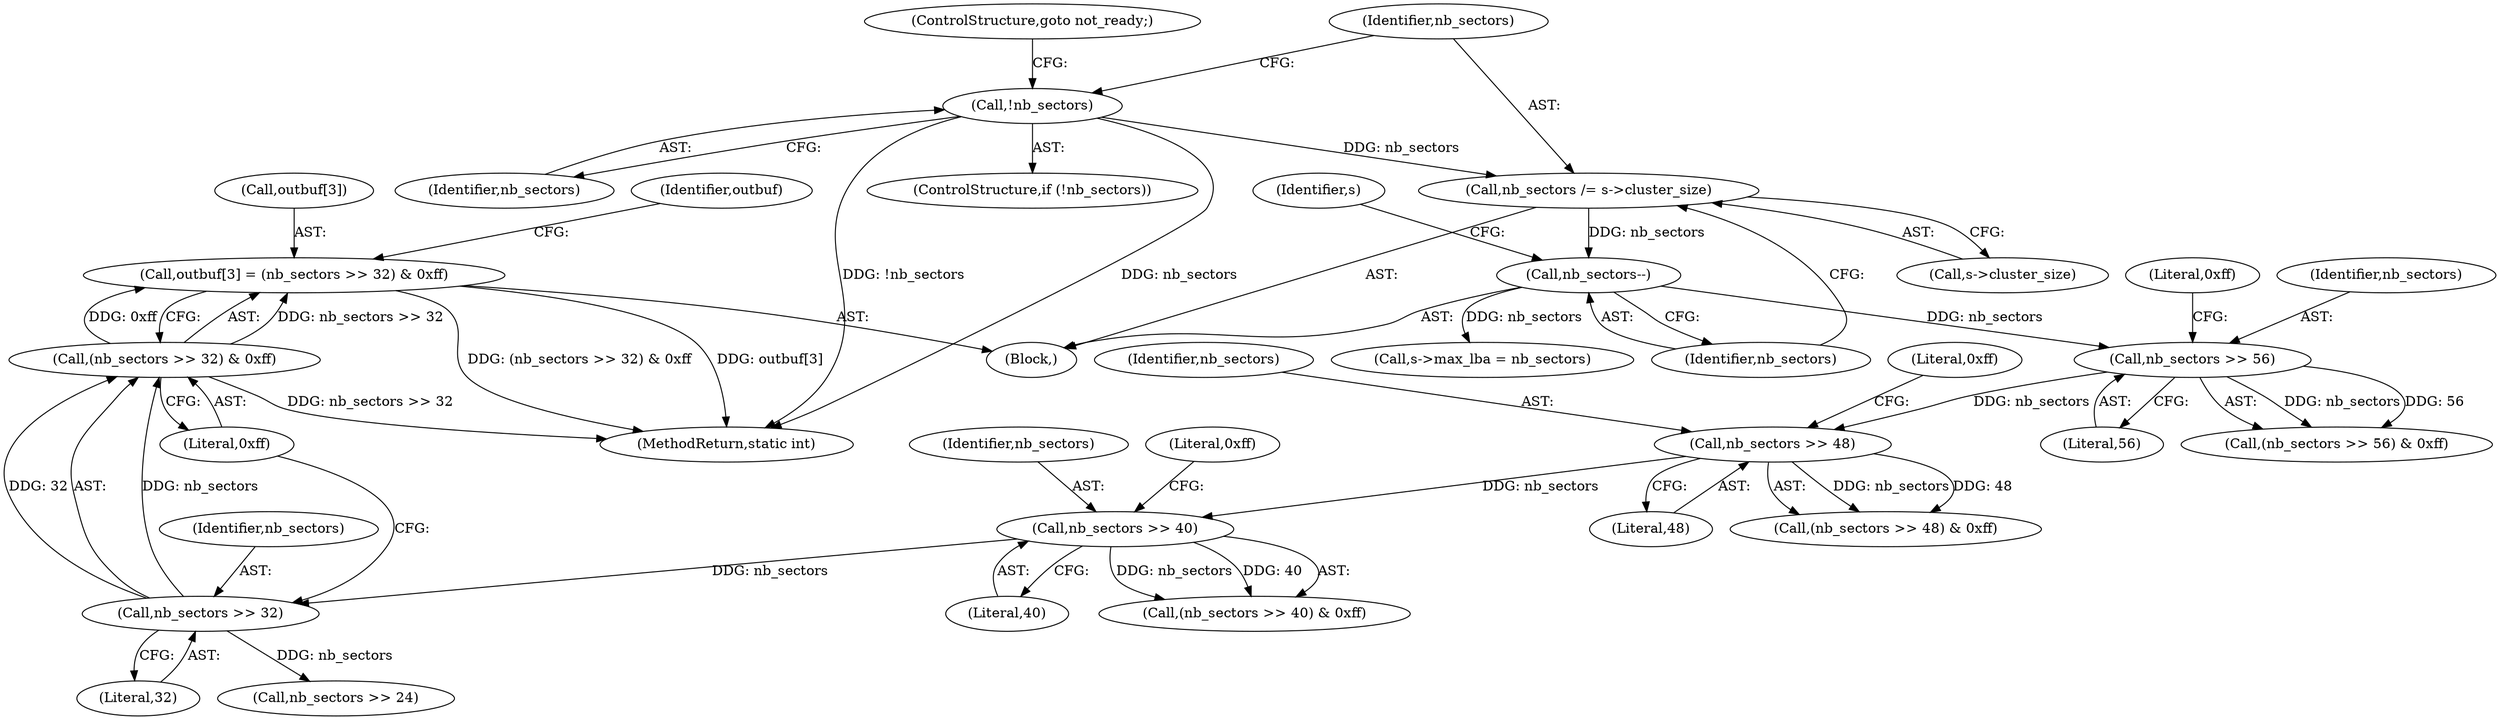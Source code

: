 digraph "0_qemu_7285477ab11831b1cf56e45878a89170dd06d9b9@pointer" {
"1000519" [label="(Call,outbuf[3] = (nb_sectors >> 32) & 0xff)"];
"1000523" [label="(Call,(nb_sectors >> 32) & 0xff)"];
"1000524" [label="(Call,nb_sectors >> 32)"];
"1000515" [label="(Call,nb_sectors >> 40)"];
"1000506" [label="(Call,nb_sectors >> 48)"];
"1000497" [label="(Call,nb_sectors >> 56)"];
"1000485" [label="(Call,nb_sectors--)"];
"1000480" [label="(Call,nb_sectors /= s->cluster_size)"];
"1000477" [label="(Call,!nb_sectors)"];
"1000520" [label="(Call,outbuf[3])"];
"1000526" [label="(Literal,32)"];
"1000496" [label="(Call,(nb_sectors >> 56) & 0xff)"];
"1000682" [label="(MethodReturn,static int)"];
"1000477" [label="(Call,!nb_sectors)"];
"1000523" [label="(Call,(nb_sectors >> 32) & 0xff)"];
"1000476" [label="(ControlStructure,if (!nb_sectors))"];
"1000517" [label="(Literal,40)"];
"1000524" [label="(Call,nb_sectors >> 32)"];
"1000499" [label="(Literal,56)"];
"1000507" [label="(Identifier,nb_sectors)"];
"1000480" [label="(Call,nb_sectors /= s->cluster_size)"];
"1000525" [label="(Identifier,nb_sectors)"];
"1000509" [label="(Literal,0xff)"];
"1000514" [label="(Call,(nb_sectors >> 40) & 0xff)"];
"1000508" [label="(Literal,48)"];
"1000505" [label="(Call,(nb_sectors >> 48) & 0xff)"];
"1000489" [label="(Identifier,s)"];
"1000485" [label="(Call,nb_sectors--)"];
"1000500" [label="(Literal,0xff)"];
"1000498" [label="(Identifier,nb_sectors)"];
"1000487" [label="(Call,s->max_lba = nb_sectors)"];
"1000515" [label="(Call,nb_sectors >> 40)"];
"1000478" [label="(Identifier,nb_sectors)"];
"1000516" [label="(Identifier,nb_sectors)"];
"1000519" [label="(Call,outbuf[3] = (nb_sectors >> 32) & 0xff)"];
"1000518" [label="(Literal,0xff)"];
"1000497" [label="(Call,nb_sectors >> 56)"];
"1000482" [label="(Call,s->cluster_size)"];
"1000479" [label="(ControlStructure,goto not_ready;)"];
"1000530" [label="(Identifier,outbuf)"];
"1000506" [label="(Call,nb_sectors >> 48)"];
"1000486" [label="(Identifier,nb_sectors)"];
"1000481" [label="(Identifier,nb_sectors)"];
"1000459" [label="(Block,)"];
"1000527" [label="(Literal,0xff)"];
"1000533" [label="(Call,nb_sectors >> 24)"];
"1000519" -> "1000459"  [label="AST: "];
"1000519" -> "1000523"  [label="CFG: "];
"1000520" -> "1000519"  [label="AST: "];
"1000523" -> "1000519"  [label="AST: "];
"1000530" -> "1000519"  [label="CFG: "];
"1000519" -> "1000682"  [label="DDG: outbuf[3]"];
"1000519" -> "1000682"  [label="DDG: (nb_sectors >> 32) & 0xff"];
"1000523" -> "1000519"  [label="DDG: nb_sectors >> 32"];
"1000523" -> "1000519"  [label="DDG: 0xff"];
"1000523" -> "1000527"  [label="CFG: "];
"1000524" -> "1000523"  [label="AST: "];
"1000527" -> "1000523"  [label="AST: "];
"1000523" -> "1000682"  [label="DDG: nb_sectors >> 32"];
"1000524" -> "1000523"  [label="DDG: nb_sectors"];
"1000524" -> "1000523"  [label="DDG: 32"];
"1000524" -> "1000526"  [label="CFG: "];
"1000525" -> "1000524"  [label="AST: "];
"1000526" -> "1000524"  [label="AST: "];
"1000527" -> "1000524"  [label="CFG: "];
"1000515" -> "1000524"  [label="DDG: nb_sectors"];
"1000524" -> "1000533"  [label="DDG: nb_sectors"];
"1000515" -> "1000514"  [label="AST: "];
"1000515" -> "1000517"  [label="CFG: "];
"1000516" -> "1000515"  [label="AST: "];
"1000517" -> "1000515"  [label="AST: "];
"1000518" -> "1000515"  [label="CFG: "];
"1000515" -> "1000514"  [label="DDG: nb_sectors"];
"1000515" -> "1000514"  [label="DDG: 40"];
"1000506" -> "1000515"  [label="DDG: nb_sectors"];
"1000506" -> "1000505"  [label="AST: "];
"1000506" -> "1000508"  [label="CFG: "];
"1000507" -> "1000506"  [label="AST: "];
"1000508" -> "1000506"  [label="AST: "];
"1000509" -> "1000506"  [label="CFG: "];
"1000506" -> "1000505"  [label="DDG: nb_sectors"];
"1000506" -> "1000505"  [label="DDG: 48"];
"1000497" -> "1000506"  [label="DDG: nb_sectors"];
"1000497" -> "1000496"  [label="AST: "];
"1000497" -> "1000499"  [label="CFG: "];
"1000498" -> "1000497"  [label="AST: "];
"1000499" -> "1000497"  [label="AST: "];
"1000500" -> "1000497"  [label="CFG: "];
"1000497" -> "1000496"  [label="DDG: nb_sectors"];
"1000497" -> "1000496"  [label="DDG: 56"];
"1000485" -> "1000497"  [label="DDG: nb_sectors"];
"1000485" -> "1000459"  [label="AST: "];
"1000485" -> "1000486"  [label="CFG: "];
"1000486" -> "1000485"  [label="AST: "];
"1000489" -> "1000485"  [label="CFG: "];
"1000480" -> "1000485"  [label="DDG: nb_sectors"];
"1000485" -> "1000487"  [label="DDG: nb_sectors"];
"1000480" -> "1000459"  [label="AST: "];
"1000480" -> "1000482"  [label="CFG: "];
"1000481" -> "1000480"  [label="AST: "];
"1000482" -> "1000480"  [label="AST: "];
"1000486" -> "1000480"  [label="CFG: "];
"1000477" -> "1000480"  [label="DDG: nb_sectors"];
"1000477" -> "1000476"  [label="AST: "];
"1000477" -> "1000478"  [label="CFG: "];
"1000478" -> "1000477"  [label="AST: "];
"1000479" -> "1000477"  [label="CFG: "];
"1000481" -> "1000477"  [label="CFG: "];
"1000477" -> "1000682"  [label="DDG: !nb_sectors"];
"1000477" -> "1000682"  [label="DDG: nb_sectors"];
}
